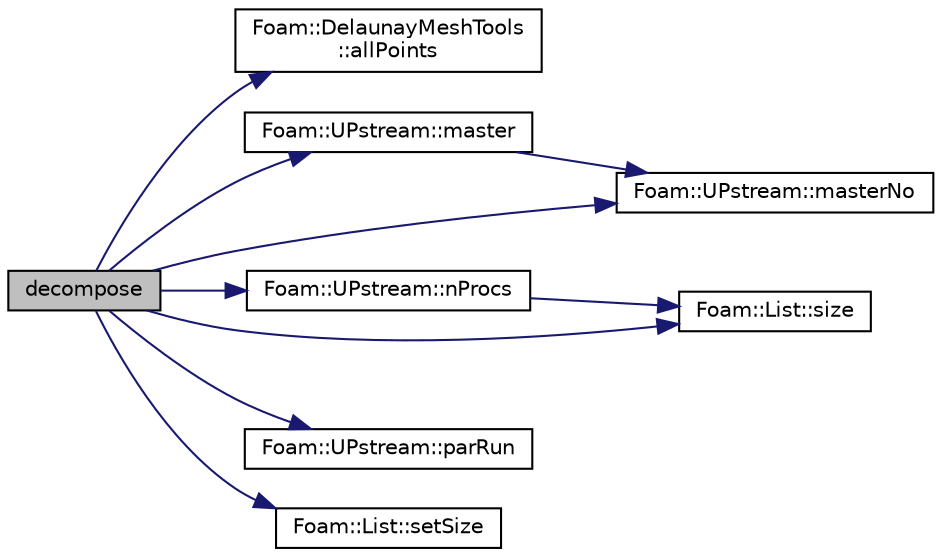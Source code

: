 digraph "decompose"
{
  bgcolor="transparent";
  edge [fontname="Helvetica",fontsize="10",labelfontname="Helvetica",labelfontsize="10"];
  node [fontname="Helvetica",fontsize="10",shape=record];
  rankdir="LR";
  Node36 [label="decompose",height=0.2,width=0.4,color="black", fillcolor="grey75", style="filled", fontcolor="black"];
  Node36 -> Node37 [color="midnightblue",fontsize="10",style="solid",fontname="Helvetica"];
  Node37 [label="Foam::DelaunayMeshTools\l::allPoints",height=0.2,width=0.4,color="black",URL="$a21928.html#a4c5367631633c866a448207bd561a616",tooltip="Extract all points in vertex-index order. "];
  Node36 -> Node38 [color="midnightblue",fontsize="10",style="solid",fontname="Helvetica"];
  Node38 [label="Foam::UPstream::master",height=0.2,width=0.4,color="black",URL="$a27377.html#a36af549940a0aae3733774649594489f",tooltip="Am I the master process. "];
  Node38 -> Node39 [color="midnightblue",fontsize="10",style="solid",fontname="Helvetica"];
  Node39 [label="Foam::UPstream::masterNo",height=0.2,width=0.4,color="black",URL="$a27377.html#a30260fa445b5e3e14a9042269664adde",tooltip="Process index of the master. "];
  Node36 -> Node39 [color="midnightblue",fontsize="10",style="solid",fontname="Helvetica"];
  Node36 -> Node40 [color="midnightblue",fontsize="10",style="solid",fontname="Helvetica"];
  Node40 [label="Foam::UPstream::nProcs",height=0.2,width=0.4,color="black",URL="$a27377.html#aada0e04d8127eda8ee95be0772754a4f",tooltip="Number of processes in parallel run. "];
  Node40 -> Node41 [color="midnightblue",fontsize="10",style="solid",fontname="Helvetica"];
  Node41 [label="Foam::List::size",height=0.2,width=0.4,color="black",URL="$a26833.html#a8a5f6fa29bd4b500caf186f60245b384",tooltip="Override size to be inconsistent with allocated storage. "];
  Node36 -> Node42 [color="midnightblue",fontsize="10",style="solid",fontname="Helvetica"];
  Node42 [label="Foam::UPstream::parRun",height=0.2,width=0.4,color="black",URL="$a27377.html#adbb27f04b5705440fb8b09f278059011",tooltip="Is this a parallel run? "];
  Node36 -> Node43 [color="midnightblue",fontsize="10",style="solid",fontname="Helvetica"];
  Node43 [label="Foam::List::setSize",height=0.2,width=0.4,color="black",URL="$a26833.html#aedb985ffeaf1bdbfeccc2a8730405703",tooltip="Reset size of List. "];
  Node36 -> Node41 [color="midnightblue",fontsize="10",style="solid",fontname="Helvetica"];
}
